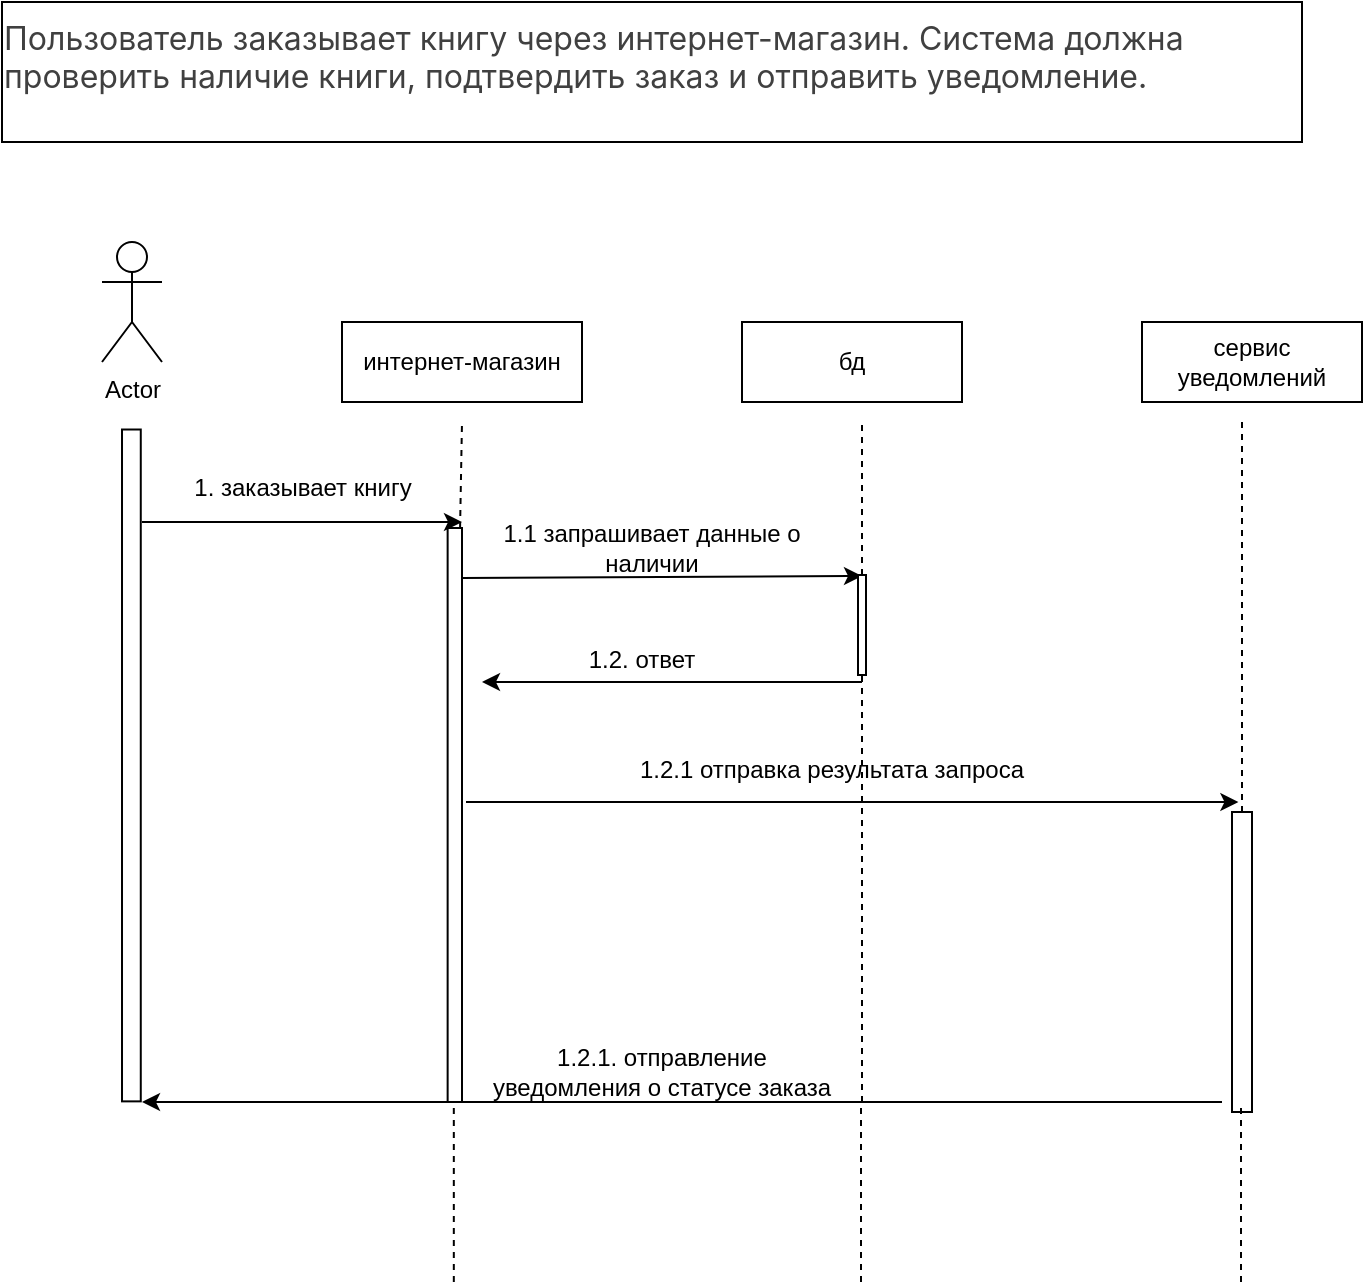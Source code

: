 <mxfile version="28.0.7">
  <diagram name="Страница — 1" id="LhKVETe-p94oU0PB1rJw">
    <mxGraphModel dx="1042" dy="580" grid="1" gridSize="10" guides="1" tooltips="1" connect="1" arrows="1" fold="1" page="1" pageScale="1" pageWidth="827" pageHeight="1169" math="0" shadow="0">
      <root>
        <mxCell id="0" />
        <mxCell id="1" parent="0" />
        <mxCell id="pqapBcRPZ2sqIBdIh4eJ-1" value="&lt;p style=&quot;margin: calc(var(--ds-md-zoom)*12px)0; font-size: 16.002px; line-height: var(--ds-md-line-height); color: rgb(64, 64, 64); font-family: quote-cjk-patch, Inter, system-ui, -apple-system, BlinkMacSystemFont, &amp;quot;Segoe UI&amp;quot;, Roboto, &amp;quot;Noto Sans&amp;quot;, Ubuntu, Cantarell, &amp;quot;Helvetica Neue&amp;quot;, Oxygen, &amp;quot;Open Sans&amp;quot;, sans-serif; text-align: start; background-color: rgb(255, 255, 255);&quot; class=&quot;ds-markdown-paragraph&quot;&gt;Пользователь заказывает книгу через интернет-магазин. Система должна проверить наличие книги, подтвердить заказ и отправить уведомление.&lt;/p&gt;&lt;div&gt;&lt;br&gt;&lt;/div&gt;" style="rounded=0;whiteSpace=wrap;html=1;" vertex="1" parent="1">
          <mxGeometry x="30" y="160" width="650" height="70" as="geometry" />
        </mxCell>
        <mxCell id="pqapBcRPZ2sqIBdIh4eJ-2" value="Actor" style="shape=umlActor;verticalLabelPosition=bottom;verticalAlign=top;html=1;outlineConnect=0;" vertex="1" parent="1">
          <mxGeometry x="80" y="280" width="30" height="60" as="geometry" />
        </mxCell>
        <mxCell id="pqapBcRPZ2sqIBdIh4eJ-3" value="интернет-магазин" style="rounded=0;whiteSpace=wrap;html=1;" vertex="1" parent="1">
          <mxGeometry x="200" y="320" width="120" height="40" as="geometry" />
        </mxCell>
        <mxCell id="pqapBcRPZ2sqIBdIh4eJ-4" value="бд" style="rounded=0;whiteSpace=wrap;html=1;" vertex="1" parent="1">
          <mxGeometry x="400" y="320" width="110" height="40" as="geometry" />
        </mxCell>
        <mxCell id="pqapBcRPZ2sqIBdIh4eJ-5" value="сервис уведомлений" style="rounded=0;whiteSpace=wrap;html=1;" vertex="1" parent="1">
          <mxGeometry x="600" y="320" width="110" height="40" as="geometry" />
        </mxCell>
        <mxCell id="pqapBcRPZ2sqIBdIh4eJ-6" style="edgeStyle=orthogonalEdgeStyle;rounded=0;orthogonalLoop=1;jettySize=auto;html=1;exitX=0.5;exitY=1;exitDx=0;exitDy=0;" edge="1" parent="1" source="pqapBcRPZ2sqIBdIh4eJ-4" target="pqapBcRPZ2sqIBdIh4eJ-4">
          <mxGeometry relative="1" as="geometry" />
        </mxCell>
        <mxCell id="pqapBcRPZ2sqIBdIh4eJ-7" value="" style="rounded=0;whiteSpace=wrap;html=1;rotation=90;" vertex="1" parent="1">
          <mxGeometry x="-73.27" y="537.03" width="335.93" height="9.38" as="geometry" />
        </mxCell>
        <mxCell id="pqapBcRPZ2sqIBdIh4eJ-8" value="" style="endArrow=none;dashed=1;html=1;rounded=0;" edge="1" parent="1" source="pqapBcRPZ2sqIBdIh4eJ-12">
          <mxGeometry width="50" height="50" relative="1" as="geometry">
            <mxPoint x="259.5" y="660" as="sourcePoint" />
            <mxPoint x="260" y="370" as="targetPoint" />
          </mxGeometry>
        </mxCell>
        <mxCell id="pqapBcRPZ2sqIBdIh4eJ-9" value="" style="endArrow=classic;html=1;rounded=0;" edge="1" parent="1">
          <mxGeometry width="50" height="50" relative="1" as="geometry">
            <mxPoint x="100" y="420" as="sourcePoint" />
            <mxPoint x="260" y="420" as="targetPoint" />
          </mxGeometry>
        </mxCell>
        <mxCell id="pqapBcRPZ2sqIBdIh4eJ-11" value="1. заказывает&amp;nbsp;книгу" style="text;html=1;align=center;verticalAlign=middle;resizable=0;points=[];autosize=1;strokeColor=none;fillColor=none;" vertex="1" parent="1">
          <mxGeometry x="115" y="388" width="130" height="30" as="geometry" />
        </mxCell>
        <mxCell id="pqapBcRPZ2sqIBdIh4eJ-13" value="" style="endArrow=none;dashed=1;html=1;rounded=0;" edge="1" parent="1" target="pqapBcRPZ2sqIBdIh4eJ-12">
          <mxGeometry width="50" height="50" relative="1" as="geometry">
            <mxPoint x="259.5" y="660" as="sourcePoint" />
            <mxPoint x="260" y="370" as="targetPoint" />
          </mxGeometry>
        </mxCell>
        <mxCell id="pqapBcRPZ2sqIBdIh4eJ-12" value="" style="rounded=0;whiteSpace=wrap;html=1;direction=south;" vertex="1" parent="1">
          <mxGeometry x="252.82" y="423" width="7.18" height="287" as="geometry" />
        </mxCell>
        <mxCell id="pqapBcRPZ2sqIBdIh4eJ-14" value="" style="endArrow=none;dashed=1;html=1;rounded=0;" edge="1" parent="1" source="pqapBcRPZ2sqIBdIh4eJ-19">
          <mxGeometry width="50" height="50" relative="1" as="geometry">
            <mxPoint x="460" y="640" as="sourcePoint" />
            <mxPoint x="460" y="370" as="targetPoint" />
          </mxGeometry>
        </mxCell>
        <mxCell id="pqapBcRPZ2sqIBdIh4eJ-16" value="" style="endArrow=classic;html=1;rounded=0;exitX=0;exitY=1;exitDx=0;exitDy=0;" edge="1" parent="1" source="pqapBcRPZ2sqIBdIh4eJ-18">
          <mxGeometry width="50" height="50" relative="1" as="geometry">
            <mxPoint x="270" y="500" as="sourcePoint" />
            <mxPoint x="460" y="447" as="targetPoint" />
          </mxGeometry>
        </mxCell>
        <mxCell id="pqapBcRPZ2sqIBdIh4eJ-18" value="1.1 запрашивает данные о наличии" style="text;html=1;align=center;verticalAlign=middle;whiteSpace=wrap;rounded=0;" vertex="1" parent="1">
          <mxGeometry x="260" y="418" width="190" height="30" as="geometry" />
        </mxCell>
        <mxCell id="pqapBcRPZ2sqIBdIh4eJ-21" value="" style="endArrow=none;dashed=1;html=1;rounded=0;" edge="1" parent="1" target="pqapBcRPZ2sqIBdIh4eJ-19">
          <mxGeometry width="50" height="50" relative="1" as="geometry">
            <mxPoint x="460" y="710" as="sourcePoint" />
            <mxPoint x="460" y="370" as="targetPoint" />
          </mxGeometry>
        </mxCell>
        <mxCell id="pqapBcRPZ2sqIBdIh4eJ-19" value="" style="rounded=0;whiteSpace=wrap;html=1;rotation=90;" vertex="1" parent="1">
          <mxGeometry x="435" y="469.5" width="50" height="4" as="geometry" />
        </mxCell>
        <mxCell id="pqapBcRPZ2sqIBdIh4eJ-22" value="" style="endArrow=none;dashed=1;html=1;rounded=0;" edge="1" parent="1" source="pqapBcRPZ2sqIBdIh4eJ-28">
          <mxGeometry width="50" height="50" relative="1" as="geometry">
            <mxPoint x="650" y="640" as="sourcePoint" />
            <mxPoint x="650" y="370" as="targetPoint" />
          </mxGeometry>
        </mxCell>
        <mxCell id="pqapBcRPZ2sqIBdIh4eJ-25" value="" style="endArrow=classic;html=1;rounded=0;" edge="1" parent="1">
          <mxGeometry width="50" height="50" relative="1" as="geometry">
            <mxPoint x="460" y="500" as="sourcePoint" />
            <mxPoint x="270" y="500" as="targetPoint" />
          </mxGeometry>
        </mxCell>
        <mxCell id="pqapBcRPZ2sqIBdIh4eJ-26" value="1.2. ответ" style="text;html=1;align=center;verticalAlign=middle;whiteSpace=wrap;rounded=0;" vertex="1" parent="1">
          <mxGeometry x="320" y="473.5" width="60" height="30" as="geometry" />
        </mxCell>
        <mxCell id="pqapBcRPZ2sqIBdIh4eJ-27" value="" style="endArrow=classic;html=1;rounded=0;" edge="1" parent="1">
          <mxGeometry width="50" height="50" relative="1" as="geometry">
            <mxPoint x="262" y="560" as="sourcePoint" />
            <mxPoint x="648.2" y="560" as="targetPoint" />
          </mxGeometry>
        </mxCell>
        <mxCell id="pqapBcRPZ2sqIBdIh4eJ-29" value="" style="endArrow=none;dashed=1;html=1;rounded=0;" edge="1" parent="1" target="pqapBcRPZ2sqIBdIh4eJ-28">
          <mxGeometry width="50" height="50" relative="1" as="geometry">
            <mxPoint x="650" y="640" as="sourcePoint" />
            <mxPoint x="650" y="370" as="targetPoint" />
          </mxGeometry>
        </mxCell>
        <mxCell id="pqapBcRPZ2sqIBdIh4eJ-28" value="" style="rounded=0;whiteSpace=wrap;html=1;rotation=90;" vertex="1" parent="1">
          <mxGeometry x="575" y="635" width="150" height="10" as="geometry" />
        </mxCell>
        <mxCell id="pqapBcRPZ2sqIBdIh4eJ-30" value="1.2.1 отправка результата запроса" style="text;html=1;align=center;verticalAlign=middle;whiteSpace=wrap;rounded=0;" vertex="1" parent="1">
          <mxGeometry x="320" y="529.07" width="250" height="30" as="geometry" />
        </mxCell>
        <mxCell id="pqapBcRPZ2sqIBdIh4eJ-31" value="" style="endArrow=classic;html=1;rounded=0;" edge="1" parent="1">
          <mxGeometry width="50" height="50" relative="1" as="geometry">
            <mxPoint x="640" y="710" as="sourcePoint" />
            <mxPoint x="100" y="710" as="targetPoint" />
          </mxGeometry>
        </mxCell>
        <mxCell id="pqapBcRPZ2sqIBdIh4eJ-33" value="1.2.1. отправление уведомления о статусе заказа" style="text;html=1;align=center;verticalAlign=middle;whiteSpace=wrap;rounded=0;" vertex="1" parent="1">
          <mxGeometry x="270" y="680" width="180" height="30" as="geometry" />
        </mxCell>
        <mxCell id="pqapBcRPZ2sqIBdIh4eJ-34" value="" style="endArrow=none;dashed=1;html=1;rounded=0;" edge="1" parent="1">
          <mxGeometry width="50" height="50" relative="1" as="geometry">
            <mxPoint x="255.91" y="800" as="sourcePoint" />
            <mxPoint x="255.91" y="710" as="targetPoint" />
          </mxGeometry>
        </mxCell>
        <mxCell id="pqapBcRPZ2sqIBdIh4eJ-35" value="" style="endArrow=none;dashed=1;html=1;rounded=0;" edge="1" parent="1">
          <mxGeometry width="50" height="50" relative="1" as="geometry">
            <mxPoint x="459.5" y="800" as="sourcePoint" />
            <mxPoint x="459.5" y="710" as="targetPoint" />
          </mxGeometry>
        </mxCell>
        <mxCell id="pqapBcRPZ2sqIBdIh4eJ-36" value="" style="endArrow=none;dashed=1;html=1;rounded=0;" edge="1" parent="1">
          <mxGeometry width="50" height="50" relative="1" as="geometry">
            <mxPoint x="649.5" y="800" as="sourcePoint" />
            <mxPoint x="649.5" y="710" as="targetPoint" />
          </mxGeometry>
        </mxCell>
      </root>
    </mxGraphModel>
  </diagram>
</mxfile>
